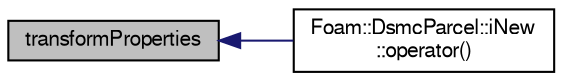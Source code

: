 digraph "transformProperties"
{
  bgcolor="transparent";
  edge [fontname="FreeSans",fontsize="10",labelfontname="FreeSans",labelfontsize="10"];
  node [fontname="FreeSans",fontsize="10",shape=record];
  rankdir="LR";
  Node325 [label="transformProperties",height=0.2,width=0.4,color="black", fillcolor="grey75", style="filled", fontcolor="black"];
  Node325 -> Node326 [dir="back",color="midnightblue",fontsize="10",style="solid",fontname="FreeSans"];
  Node326 [label="Foam::DsmcParcel::iNew\l::operator()",height=0.2,width=0.4,color="black",URL="$a23702.html#a9879b120f63f584819e754b8e4d778cb"];
}
